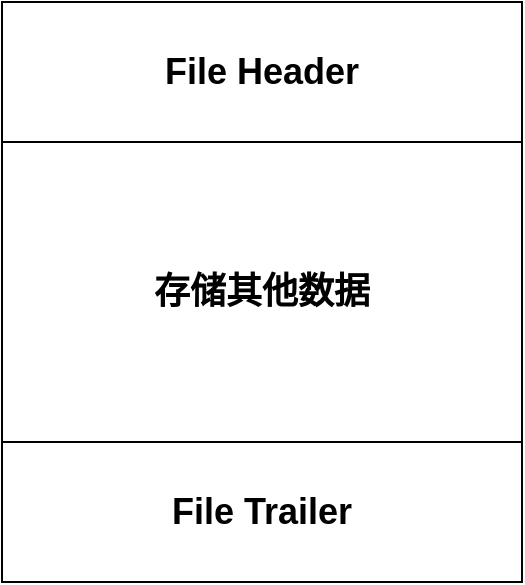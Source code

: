 <mxfile version="15.2.7" type="device"><diagram id="RRLoqrl6PosZCvHjVxqH" name="第 1 页"><mxGraphModel dx="1022" dy="557" grid="1" gridSize="10" guides="1" tooltips="1" connect="1" arrows="1" fold="1" page="1" pageScale="1" pageWidth="827" pageHeight="1169" math="0" shadow="0"><root><mxCell id="0"/><mxCell id="1" parent="0"/><mxCell id="Yg2VIwRe9UN96BwAQ9Hw-1" value="&lt;b&gt;&lt;font style=&quot;font-size: 18px&quot;&gt;File Header&lt;/font&gt;&lt;/b&gt;" style="rounded=0;whiteSpace=wrap;html=1;" vertex="1" parent="1"><mxGeometry x="190" y="90" width="260" height="70" as="geometry"/></mxCell><mxCell id="Yg2VIwRe9UN96BwAQ9Hw-3" value="&lt;b&gt;&lt;font style=&quot;font-size: 18px&quot;&gt;File Trailer&lt;br&gt;&lt;/font&gt;&lt;/b&gt;" style="rounded=0;whiteSpace=wrap;html=1;" vertex="1" parent="1"><mxGeometry x="190" y="310" width="260" height="70" as="geometry"/></mxCell><mxCell id="Yg2VIwRe9UN96BwAQ9Hw-4" value="&lt;span style=&quot;font-size: 18px&quot;&gt;&lt;b&gt;存储其他数据&lt;/b&gt;&lt;/span&gt;" style="rounded=0;whiteSpace=wrap;html=1;" vertex="1" parent="1"><mxGeometry x="190" y="160" width="260" height="150" as="geometry"/></mxCell></root></mxGraphModel></diagram></mxfile>